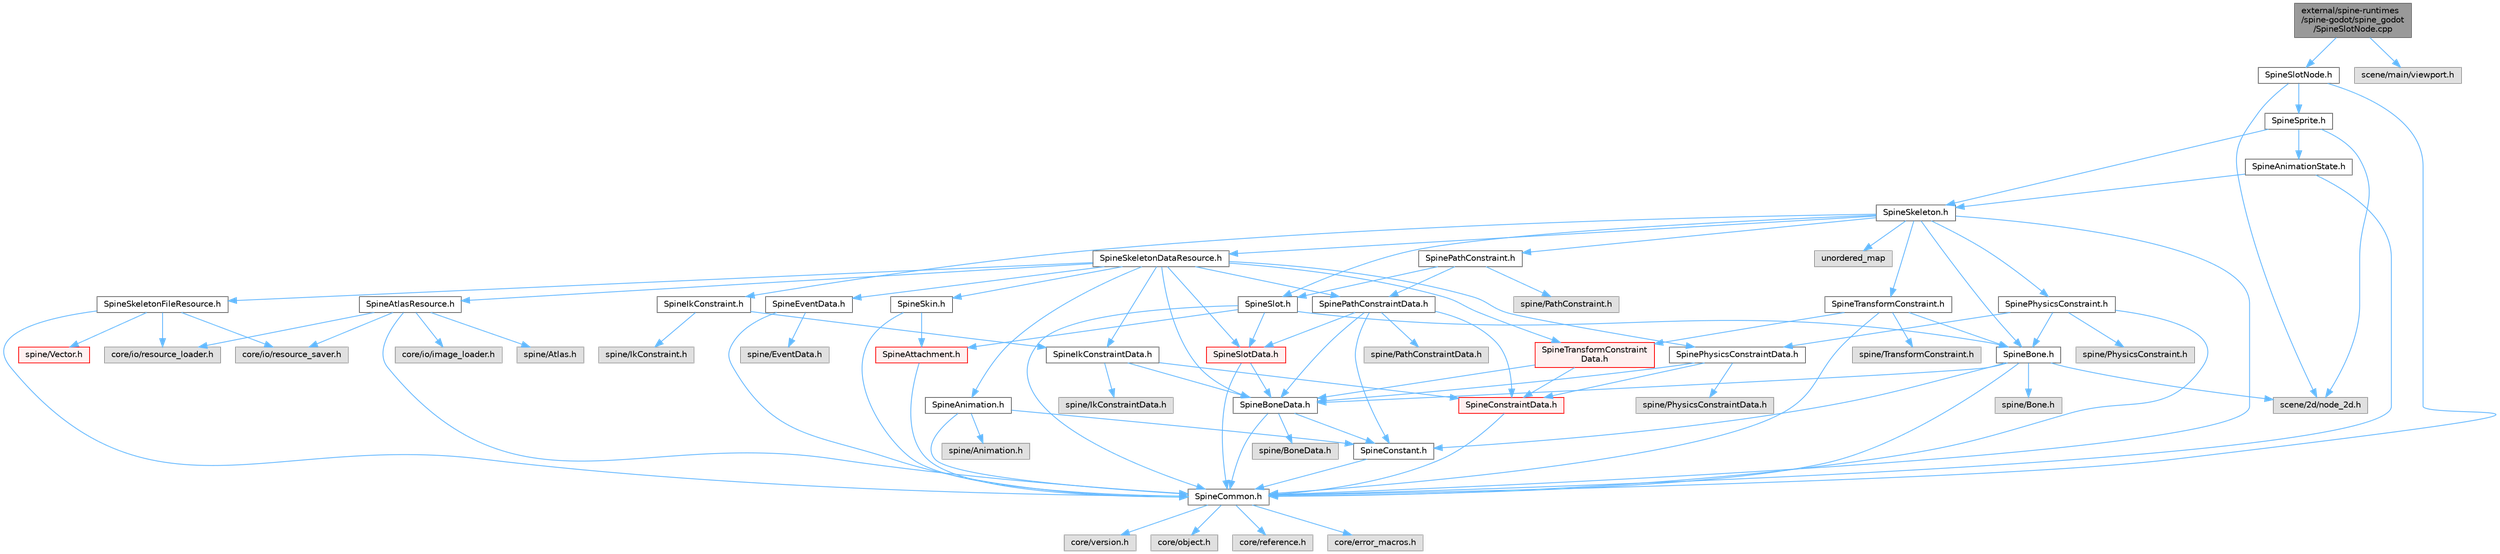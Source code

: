 digraph "external/spine-runtimes/spine-godot/spine_godot/SpineSlotNode.cpp"
{
 // LATEX_PDF_SIZE
  bgcolor="transparent";
  edge [fontname=Helvetica,fontsize=10,labelfontname=Helvetica,labelfontsize=10];
  node [fontname=Helvetica,fontsize=10,shape=box,height=0.2,width=0.4];
  Node1 [id="Node000001",label="external/spine-runtimes\l/spine-godot/spine_godot\l/SpineSlotNode.cpp",height=0.2,width=0.4,color="gray40", fillcolor="grey60", style="filled", fontcolor="black",tooltip=" "];
  Node1 -> Node2 [id="edge1_Node000001_Node000002",color="steelblue1",style="solid",tooltip=" "];
  Node2 [id="Node000002",label="SpineSlotNode.h",height=0.2,width=0.4,color="grey40", fillcolor="white", style="filled",URL="$_spine_slot_node_8h.html",tooltip=" "];
  Node2 -> Node3 [id="edge2_Node000002_Node000003",color="steelblue1",style="solid",tooltip=" "];
  Node3 [id="Node000003",label="SpineCommon.h",height=0.2,width=0.4,color="grey40", fillcolor="white", style="filled",URL="$_spine_common_8h.html",tooltip=" "];
  Node3 -> Node4 [id="edge3_Node000003_Node000004",color="steelblue1",style="solid",tooltip=" "];
  Node4 [id="Node000004",label="core/version.h",height=0.2,width=0.4,color="grey60", fillcolor="#E0E0E0", style="filled",tooltip=" "];
  Node3 -> Node5 [id="edge4_Node000003_Node000005",color="steelblue1",style="solid",tooltip=" "];
  Node5 [id="Node000005",label="core/object.h",height=0.2,width=0.4,color="grey60", fillcolor="#E0E0E0", style="filled",tooltip=" "];
  Node3 -> Node6 [id="edge5_Node000003_Node000006",color="steelblue1",style="solid",tooltip=" "];
  Node6 [id="Node000006",label="core/reference.h",height=0.2,width=0.4,color="grey60", fillcolor="#E0E0E0", style="filled",tooltip=" "];
  Node3 -> Node7 [id="edge6_Node000003_Node000007",color="steelblue1",style="solid",tooltip=" "];
  Node7 [id="Node000007",label="core/error_macros.h",height=0.2,width=0.4,color="grey60", fillcolor="#E0E0E0", style="filled",tooltip=" "];
  Node2 -> Node8 [id="edge7_Node000002_Node000008",color="steelblue1",style="solid",tooltip=" "];
  Node8 [id="Node000008",label="SpineSprite.h",height=0.2,width=0.4,color="grey40", fillcolor="white", style="filled",URL="$_spine_sprite_8h.html",tooltip=" "];
  Node8 -> Node9 [id="edge8_Node000008_Node000009",color="steelblue1",style="solid",tooltip=" "];
  Node9 [id="Node000009",label="SpineSkeleton.h",height=0.2,width=0.4,color="grey40", fillcolor="white", style="filled",URL="$_spine_skeleton_8h.html",tooltip=" "];
  Node9 -> Node3 [id="edge9_Node000009_Node000003",color="steelblue1",style="solid",tooltip=" "];
  Node9 -> Node10 [id="edge10_Node000009_Node000010",color="steelblue1",style="solid",tooltip=" "];
  Node10 [id="Node000010",label="SpineSkeletonDataResource.h",height=0.2,width=0.4,color="grey40", fillcolor="white", style="filled",URL="$_spine_skeleton_data_resource_8h.html",tooltip=" "];
  Node10 -> Node11 [id="edge11_Node000010_Node000011",color="steelblue1",style="solid",tooltip=" "];
  Node11 [id="Node000011",label="SpineAnimation.h",height=0.2,width=0.4,color="grey40", fillcolor="white", style="filled",URL="$_spine_animation_8h.html",tooltip=" "];
  Node11 -> Node3 [id="edge12_Node000011_Node000003",color="steelblue1",style="solid",tooltip=" "];
  Node11 -> Node12 [id="edge13_Node000011_Node000012",color="steelblue1",style="solid",tooltip=" "];
  Node12 [id="Node000012",label="SpineConstant.h",height=0.2,width=0.4,color="grey40", fillcolor="white", style="filled",URL="$_spine_constant_8h.html",tooltip=" "];
  Node12 -> Node3 [id="edge14_Node000012_Node000003",color="steelblue1",style="solid",tooltip=" "];
  Node11 -> Node13 [id="edge15_Node000011_Node000013",color="steelblue1",style="solid",tooltip=" "];
  Node13 [id="Node000013",label="spine/Animation.h",height=0.2,width=0.4,color="grey60", fillcolor="#E0E0E0", style="filled",tooltip=" "];
  Node10 -> Node14 [id="edge16_Node000010_Node000014",color="steelblue1",style="solid",tooltip=" "];
  Node14 [id="Node000014",label="SpineAtlasResource.h",height=0.2,width=0.4,color="grey40", fillcolor="white", style="filled",URL="$_spine_atlas_resource_8h.html",tooltip=" "];
  Node14 -> Node3 [id="edge17_Node000014_Node000003",color="steelblue1",style="solid",tooltip=" "];
  Node14 -> Node15 [id="edge18_Node000014_Node000015",color="steelblue1",style="solid",tooltip=" "];
  Node15 [id="Node000015",label="core/io/resource_loader.h",height=0.2,width=0.4,color="grey60", fillcolor="#E0E0E0", style="filled",tooltip=" "];
  Node14 -> Node16 [id="edge19_Node000014_Node000016",color="steelblue1",style="solid",tooltip=" "];
  Node16 [id="Node000016",label="core/io/resource_saver.h",height=0.2,width=0.4,color="grey60", fillcolor="#E0E0E0", style="filled",tooltip=" "];
  Node14 -> Node17 [id="edge20_Node000014_Node000017",color="steelblue1",style="solid",tooltip=" "];
  Node17 [id="Node000017",label="core/io/image_loader.h",height=0.2,width=0.4,color="grey60", fillcolor="#E0E0E0", style="filled",tooltip=" "];
  Node14 -> Node18 [id="edge21_Node000014_Node000018",color="steelblue1",style="solid",tooltip=" "];
  Node18 [id="Node000018",label="spine/Atlas.h",height=0.2,width=0.4,color="grey60", fillcolor="#E0E0E0", style="filled",tooltip=" "];
  Node10 -> Node19 [id="edge22_Node000010_Node000019",color="steelblue1",style="solid",tooltip=" "];
  Node19 [id="Node000019",label="SpineBoneData.h",height=0.2,width=0.4,color="grey40", fillcolor="white", style="filled",URL="$_spine_bone_data_8h.html",tooltip=" "];
  Node19 -> Node3 [id="edge23_Node000019_Node000003",color="steelblue1",style="solid",tooltip=" "];
  Node19 -> Node12 [id="edge24_Node000019_Node000012",color="steelblue1",style="solid",tooltip=" "];
  Node19 -> Node20 [id="edge25_Node000019_Node000020",color="steelblue1",style="solid",tooltip=" "];
  Node20 [id="Node000020",label="spine/BoneData.h",height=0.2,width=0.4,color="grey60", fillcolor="#E0E0E0", style="filled",tooltip=" "];
  Node10 -> Node21 [id="edge26_Node000010_Node000021",color="steelblue1",style="solid",tooltip=" "];
  Node21 [id="Node000021",label="SpineEventData.h",height=0.2,width=0.4,color="grey40", fillcolor="white", style="filled",URL="$_spine_event_data_8h.html",tooltip=" "];
  Node21 -> Node3 [id="edge27_Node000021_Node000003",color="steelblue1",style="solid",tooltip=" "];
  Node21 -> Node22 [id="edge28_Node000021_Node000022",color="steelblue1",style="solid",tooltip=" "];
  Node22 [id="Node000022",label="spine/EventData.h",height=0.2,width=0.4,color="grey60", fillcolor="#E0E0E0", style="filled",tooltip=" "];
  Node10 -> Node23 [id="edge29_Node000010_Node000023",color="steelblue1",style="solid",tooltip=" "];
  Node23 [id="Node000023",label="SpineIkConstraintData.h",height=0.2,width=0.4,color="grey40", fillcolor="white", style="filled",URL="$_spine_ik_constraint_data_8h.html",tooltip=" "];
  Node23 -> Node24 [id="edge30_Node000023_Node000024",color="steelblue1",style="solid",tooltip=" "];
  Node24 [id="Node000024",label="SpineConstraintData.h",height=0.2,width=0.4,color="red", fillcolor="#FFF0F0", style="filled",URL="$_spine_constraint_data_8h.html",tooltip=" "];
  Node24 -> Node3 [id="edge31_Node000024_Node000003",color="steelblue1",style="solid",tooltip=" "];
  Node23 -> Node19 [id="edge32_Node000023_Node000019",color="steelblue1",style="solid",tooltip=" "];
  Node23 -> Node183 [id="edge33_Node000023_Node000183",color="steelblue1",style="solid",tooltip=" "];
  Node183 [id="Node000183",label="spine/IkConstraintData.h",height=0.2,width=0.4,color="grey60", fillcolor="#E0E0E0", style="filled",tooltip=" "];
  Node10 -> Node184 [id="edge34_Node000010_Node000184",color="steelblue1",style="solid",tooltip=" "];
  Node184 [id="Node000184",label="SpinePathConstraintData.h",height=0.2,width=0.4,color="grey40", fillcolor="white", style="filled",URL="$_spine_path_constraint_data_8h.html",tooltip=" "];
  Node184 -> Node24 [id="edge35_Node000184_Node000024",color="steelblue1",style="solid",tooltip=" "];
  Node184 -> Node12 [id="edge36_Node000184_Node000012",color="steelblue1",style="solid",tooltip=" "];
  Node184 -> Node19 [id="edge37_Node000184_Node000019",color="steelblue1",style="solid",tooltip=" "];
  Node184 -> Node185 [id="edge38_Node000184_Node000185",color="steelblue1",style="solid",tooltip=" "];
  Node185 [id="Node000185",label="SpineSlotData.h",height=0.2,width=0.4,color="red", fillcolor="#FFF0F0", style="filled",URL="$_spine_slot_data_8h.html",tooltip=" "];
  Node185 -> Node3 [id="edge39_Node000185_Node000003",color="steelblue1",style="solid",tooltip=" "];
  Node185 -> Node19 [id="edge40_Node000185_Node000019",color="steelblue1",style="solid",tooltip=" "];
  Node184 -> Node187 [id="edge41_Node000184_Node000187",color="steelblue1",style="solid",tooltip=" "];
  Node187 [id="Node000187",label="spine/PathConstraintData.h",height=0.2,width=0.4,color="grey60", fillcolor="#E0E0E0", style="filled",tooltip=" "];
  Node10 -> Node188 [id="edge42_Node000010_Node000188",color="steelblue1",style="solid",tooltip=" "];
  Node188 [id="Node000188",label="SpinePhysicsConstraintData.h",height=0.2,width=0.4,color="grey40", fillcolor="white", style="filled",URL="$_spine_physics_constraint_data_8h.html",tooltip=" "];
  Node188 -> Node24 [id="edge43_Node000188_Node000024",color="steelblue1",style="solid",tooltip=" "];
  Node188 -> Node19 [id="edge44_Node000188_Node000019",color="steelblue1",style="solid",tooltip=" "];
  Node188 -> Node189 [id="edge45_Node000188_Node000189",color="steelblue1",style="solid",tooltip=" "];
  Node189 [id="Node000189",label="spine/PhysicsConstraintData.h",height=0.2,width=0.4,color="grey60", fillcolor="#E0E0E0", style="filled",tooltip=" "];
  Node10 -> Node190 [id="edge46_Node000010_Node000190",color="steelblue1",style="solid",tooltip=" "];
  Node190 [id="Node000190",label="SpineSkeletonFileResource.h",height=0.2,width=0.4,color="grey40", fillcolor="white", style="filled",URL="$_spine_skeleton_file_resource_8h.html",tooltip=" "];
  Node190 -> Node3 [id="edge47_Node000190_Node000003",color="steelblue1",style="solid",tooltip=" "];
  Node190 -> Node15 [id="edge48_Node000190_Node000015",color="steelblue1",style="solid",tooltip=" "];
  Node190 -> Node16 [id="edge49_Node000190_Node000016",color="steelblue1",style="solid",tooltip=" "];
  Node190 -> Node191 [id="edge50_Node000190_Node000191",color="steelblue1",style="solid",tooltip=" "];
  Node191 [id="Node000191",label="spine/Vector.h",height=0.2,width=0.4,color="red", fillcolor="#FFF0F0", style="filled",URL="$external_2spine-runtimes_2spine-cpp_2spine-cpp_2include_2spine_2vector_8h.html",tooltip=" "];
  Node10 -> Node193 [id="edge51_Node000010_Node000193",color="steelblue1",style="solid",tooltip=" "];
  Node193 [id="Node000193",label="SpineSkin.h",height=0.2,width=0.4,color="grey40", fillcolor="white", style="filled",URL="$_spine_skin_8h.html",tooltip=" "];
  Node193 -> Node3 [id="edge52_Node000193_Node000003",color="steelblue1",style="solid",tooltip=" "];
  Node193 -> Node194 [id="edge53_Node000193_Node000194",color="steelblue1",style="solid",tooltip=" "];
  Node194 [id="Node000194",label="SpineAttachment.h",height=0.2,width=0.4,color="red", fillcolor="#FFF0F0", style="filled",URL="$_spine_attachment_8h.html",tooltip=" "];
  Node194 -> Node3 [id="edge54_Node000194_Node000003",color="steelblue1",style="solid",tooltip=" "];
  Node10 -> Node185 [id="edge55_Node000010_Node000185",color="steelblue1",style="solid",tooltip=" "];
  Node10 -> Node197 [id="edge56_Node000010_Node000197",color="steelblue1",style="solid",tooltip=" "];
  Node197 [id="Node000197",label="SpineTransformConstraint\lData.h",height=0.2,width=0.4,color="red", fillcolor="#FFF0F0", style="filled",URL="$_spine_transform_constraint_data_8h.html",tooltip=" "];
  Node197 -> Node24 [id="edge57_Node000197_Node000024",color="steelblue1",style="solid",tooltip=" "];
  Node197 -> Node19 [id="edge58_Node000197_Node000019",color="steelblue1",style="solid",tooltip=" "];
  Node9 -> Node199 [id="edge59_Node000009_Node000199",color="steelblue1",style="solid",tooltip=" "];
  Node199 [id="Node000199",label="SpineBone.h",height=0.2,width=0.4,color="grey40", fillcolor="white", style="filled",URL="$_spine_bone_8h.html",tooltip=" "];
  Node199 -> Node3 [id="edge60_Node000199_Node000003",color="steelblue1",style="solid",tooltip=" "];
  Node199 -> Node19 [id="edge61_Node000199_Node000019",color="steelblue1",style="solid",tooltip=" "];
  Node199 -> Node12 [id="edge62_Node000199_Node000012",color="steelblue1",style="solid",tooltip=" "];
  Node199 -> Node200 [id="edge63_Node000199_Node000200",color="steelblue1",style="solid",tooltip=" "];
  Node200 [id="Node000200",label="scene/2d/node_2d.h",height=0.2,width=0.4,color="grey60", fillcolor="#E0E0E0", style="filled",tooltip=" "];
  Node199 -> Node201 [id="edge64_Node000199_Node000201",color="steelblue1",style="solid",tooltip=" "];
  Node201 [id="Node000201",label="spine/Bone.h",height=0.2,width=0.4,color="grey60", fillcolor="#E0E0E0", style="filled",tooltip=" "];
  Node9 -> Node202 [id="edge65_Node000009_Node000202",color="steelblue1",style="solid",tooltip=" "];
  Node202 [id="Node000202",label="SpineSlot.h",height=0.2,width=0.4,color="grey40", fillcolor="white", style="filled",URL="$_spine_slot_8h.html",tooltip=" "];
  Node202 -> Node3 [id="edge66_Node000202_Node000003",color="steelblue1",style="solid",tooltip=" "];
  Node202 -> Node185 [id="edge67_Node000202_Node000185",color="steelblue1",style="solid",tooltip=" "];
  Node202 -> Node194 [id="edge68_Node000202_Node000194",color="steelblue1",style="solid",tooltip=" "];
  Node202 -> Node199 [id="edge69_Node000202_Node000199",color="steelblue1",style="solid",tooltip=" "];
  Node9 -> Node203 [id="edge70_Node000009_Node000203",color="steelblue1",style="solid",tooltip=" "];
  Node203 [id="Node000203",label="SpineIkConstraint.h",height=0.2,width=0.4,color="grey40", fillcolor="white", style="filled",URL="$_spine_ik_constraint_8h.html",tooltip=" "];
  Node203 -> Node23 [id="edge71_Node000203_Node000023",color="steelblue1",style="solid",tooltip=" "];
  Node203 -> Node204 [id="edge72_Node000203_Node000204",color="steelblue1",style="solid",tooltip=" "];
  Node204 [id="Node000204",label="spine/IkConstraint.h",height=0.2,width=0.4,color="grey60", fillcolor="#E0E0E0", style="filled",tooltip=" "];
  Node9 -> Node205 [id="edge73_Node000009_Node000205",color="steelblue1",style="solid",tooltip=" "];
  Node205 [id="Node000205",label="SpineTransformConstraint.h",height=0.2,width=0.4,color="grey40", fillcolor="white", style="filled",URL="$_spine_transform_constraint_8h.html",tooltip=" "];
  Node205 -> Node3 [id="edge74_Node000205_Node000003",color="steelblue1",style="solid",tooltip=" "];
  Node205 -> Node197 [id="edge75_Node000205_Node000197",color="steelblue1",style="solid",tooltip=" "];
  Node205 -> Node199 [id="edge76_Node000205_Node000199",color="steelblue1",style="solid",tooltip=" "];
  Node205 -> Node206 [id="edge77_Node000205_Node000206",color="steelblue1",style="solid",tooltip=" "];
  Node206 [id="Node000206",label="spine/TransformConstraint.h",height=0.2,width=0.4,color="grey60", fillcolor="#E0E0E0", style="filled",tooltip=" "];
  Node9 -> Node207 [id="edge78_Node000009_Node000207",color="steelblue1",style="solid",tooltip=" "];
  Node207 [id="Node000207",label="SpinePathConstraint.h",height=0.2,width=0.4,color="grey40", fillcolor="white", style="filled",URL="$_spine_path_constraint_8h.html",tooltip=" "];
  Node207 -> Node184 [id="edge79_Node000207_Node000184",color="steelblue1",style="solid",tooltip=" "];
  Node207 -> Node202 [id="edge80_Node000207_Node000202",color="steelblue1",style="solid",tooltip=" "];
  Node207 -> Node208 [id="edge81_Node000207_Node000208",color="steelblue1",style="solid",tooltip=" "];
  Node208 [id="Node000208",label="spine/PathConstraint.h",height=0.2,width=0.4,color="grey60", fillcolor="#E0E0E0", style="filled",tooltip=" "];
  Node9 -> Node209 [id="edge82_Node000009_Node000209",color="steelblue1",style="solid",tooltip=" "];
  Node209 [id="Node000209",label="SpinePhysicsConstraint.h",height=0.2,width=0.4,color="grey40", fillcolor="white", style="filled",URL="$_spine_physics_constraint_8h.html",tooltip=" "];
  Node209 -> Node3 [id="edge83_Node000209_Node000003",color="steelblue1",style="solid",tooltip=" "];
  Node209 -> Node188 [id="edge84_Node000209_Node000188",color="steelblue1",style="solid",tooltip=" "];
  Node209 -> Node199 [id="edge85_Node000209_Node000199",color="steelblue1",style="solid",tooltip=" "];
  Node209 -> Node210 [id="edge86_Node000209_Node000210",color="steelblue1",style="solid",tooltip=" "];
  Node210 [id="Node000210",label="spine/PhysicsConstraint.h",height=0.2,width=0.4,color="grey60", fillcolor="#E0E0E0", style="filled",tooltip=" "];
  Node9 -> Node211 [id="edge87_Node000009_Node000211",color="steelblue1",style="solid",tooltip=" "];
  Node211 [id="Node000211",label="unordered_map",height=0.2,width=0.4,color="grey60", fillcolor="#E0E0E0", style="filled",tooltip=" "];
  Node8 -> Node212 [id="edge88_Node000008_Node000212",color="steelblue1",style="solid",tooltip=" "];
  Node212 [id="Node000212",label="SpineAnimationState.h",height=0.2,width=0.4,color="grey40", fillcolor="white", style="filled",URL="$_spine_animation_state_8h.html",tooltip=" "];
  Node212 -> Node3 [id="edge89_Node000212_Node000003",color="steelblue1",style="solid",tooltip=" "];
  Node212 -> Node9 [id="edge90_Node000212_Node000009",color="steelblue1",style="solid",tooltip=" "];
  Node8 -> Node200 [id="edge91_Node000008_Node000200",color="steelblue1",style="solid",tooltip=" "];
  Node2 -> Node200 [id="edge92_Node000002_Node000200",color="steelblue1",style="solid",tooltip=" "];
  Node1 -> Node213 [id="edge93_Node000001_Node000213",color="steelblue1",style="solid",tooltip=" "];
  Node213 [id="Node000213",label="scene/main/viewport.h",height=0.2,width=0.4,color="grey60", fillcolor="#E0E0E0", style="filled",tooltip=" "];
}
